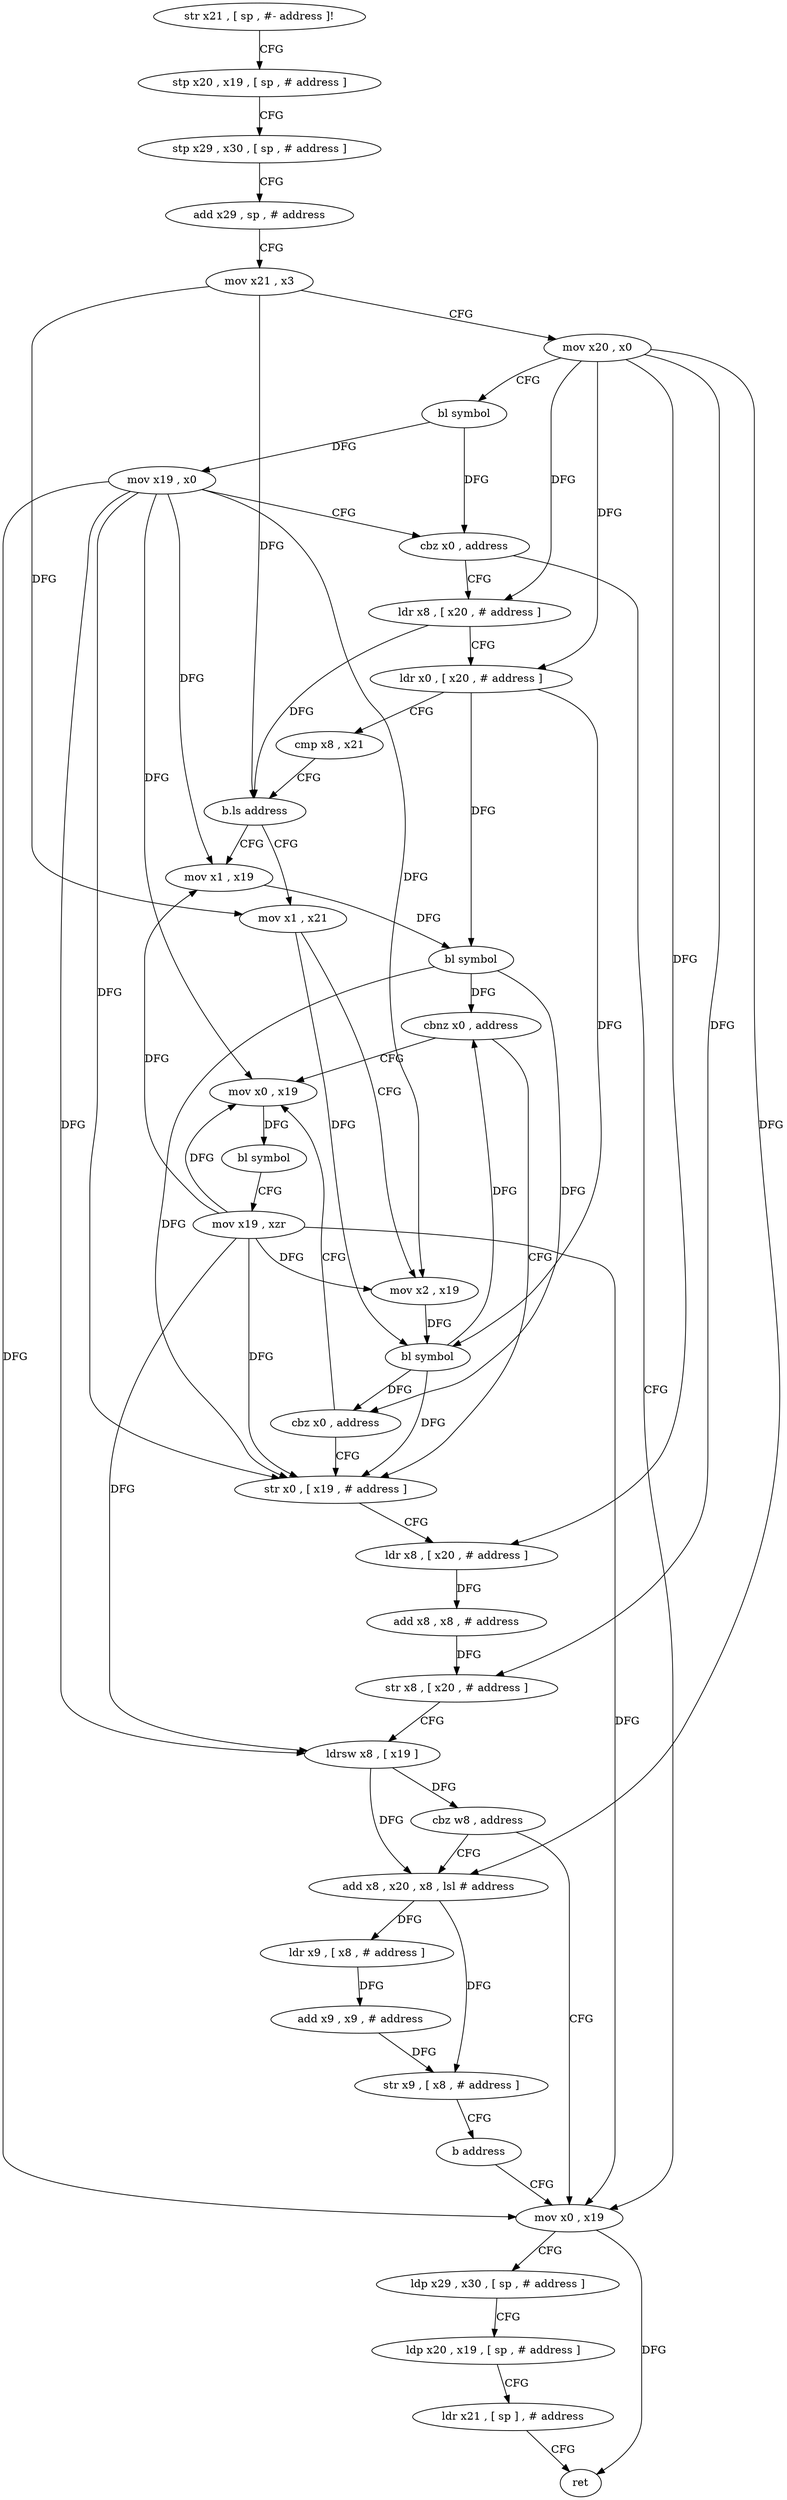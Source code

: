 digraph "func" {
"71416" [label = "str x21 , [ sp , #- address ]!" ]
"71420" [label = "stp x20 , x19 , [ sp , # address ]" ]
"71424" [label = "stp x29 , x30 , [ sp , # address ]" ]
"71428" [label = "add x29 , sp , # address" ]
"71432" [label = "mov x21 , x3" ]
"71436" [label = "mov x20 , x0" ]
"71440" [label = "bl symbol" ]
"71444" [label = "mov x19 , x0" ]
"71448" [label = "cbz x0 , address" ]
"71552" [label = "mov x0 , x19" ]
"71452" [label = "ldr x8 , [ x20 , # address ]" ]
"71556" [label = "ldp x29 , x30 , [ sp , # address ]" ]
"71560" [label = "ldp x20 , x19 , [ sp , # address ]" ]
"71564" [label = "ldr x21 , [ sp ] , # address" ]
"71568" [label = "ret" ]
"71456" [label = "ldr x0 , [ x20 , # address ]" ]
"71460" [label = "cmp x8 , x21" ]
"71464" [label = "b.ls address" ]
"71528" [label = "mov x1 , x19" ]
"71468" [label = "mov x1 , x21" ]
"71532" [label = "bl symbol" ]
"71536" [label = "cbnz x0 , address" ]
"71484" [label = "str x0 , [ x19 , # address ]" ]
"71540" [label = "mov x0 , x19" ]
"71472" [label = "mov x2 , x19" ]
"71476" [label = "bl symbol" ]
"71480" [label = "cbz x0 , address" ]
"71488" [label = "ldr x8 , [ x20 , # address ]" ]
"71492" [label = "add x8 , x8 , # address" ]
"71496" [label = "str x8 , [ x20 , # address ]" ]
"71500" [label = "ldrsw x8 , [ x19 ]" ]
"71504" [label = "cbz w8 , address" ]
"71508" [label = "add x8 , x20 , x8 , lsl # address" ]
"71544" [label = "bl symbol" ]
"71548" [label = "mov x19 , xzr" ]
"71512" [label = "ldr x9 , [ x8 , # address ]" ]
"71516" [label = "add x9 , x9 , # address" ]
"71520" [label = "str x9 , [ x8 , # address ]" ]
"71524" [label = "b address" ]
"71416" -> "71420" [ label = "CFG" ]
"71420" -> "71424" [ label = "CFG" ]
"71424" -> "71428" [ label = "CFG" ]
"71428" -> "71432" [ label = "CFG" ]
"71432" -> "71436" [ label = "CFG" ]
"71432" -> "71464" [ label = "DFG" ]
"71432" -> "71468" [ label = "DFG" ]
"71436" -> "71440" [ label = "CFG" ]
"71436" -> "71452" [ label = "DFG" ]
"71436" -> "71456" [ label = "DFG" ]
"71436" -> "71488" [ label = "DFG" ]
"71436" -> "71496" [ label = "DFG" ]
"71436" -> "71508" [ label = "DFG" ]
"71440" -> "71444" [ label = "DFG" ]
"71440" -> "71448" [ label = "DFG" ]
"71444" -> "71448" [ label = "CFG" ]
"71444" -> "71552" [ label = "DFG" ]
"71444" -> "71528" [ label = "DFG" ]
"71444" -> "71472" [ label = "DFG" ]
"71444" -> "71484" [ label = "DFG" ]
"71444" -> "71500" [ label = "DFG" ]
"71444" -> "71540" [ label = "DFG" ]
"71448" -> "71552" [ label = "CFG" ]
"71448" -> "71452" [ label = "CFG" ]
"71552" -> "71556" [ label = "CFG" ]
"71552" -> "71568" [ label = "DFG" ]
"71452" -> "71456" [ label = "CFG" ]
"71452" -> "71464" [ label = "DFG" ]
"71556" -> "71560" [ label = "CFG" ]
"71560" -> "71564" [ label = "CFG" ]
"71564" -> "71568" [ label = "CFG" ]
"71456" -> "71460" [ label = "CFG" ]
"71456" -> "71532" [ label = "DFG" ]
"71456" -> "71476" [ label = "DFG" ]
"71460" -> "71464" [ label = "CFG" ]
"71464" -> "71528" [ label = "CFG" ]
"71464" -> "71468" [ label = "CFG" ]
"71528" -> "71532" [ label = "DFG" ]
"71468" -> "71472" [ label = "CFG" ]
"71468" -> "71476" [ label = "DFG" ]
"71532" -> "71536" [ label = "DFG" ]
"71532" -> "71480" [ label = "DFG" ]
"71532" -> "71484" [ label = "DFG" ]
"71536" -> "71484" [ label = "CFG" ]
"71536" -> "71540" [ label = "CFG" ]
"71484" -> "71488" [ label = "CFG" ]
"71540" -> "71544" [ label = "DFG" ]
"71472" -> "71476" [ label = "DFG" ]
"71476" -> "71480" [ label = "DFG" ]
"71476" -> "71536" [ label = "DFG" ]
"71476" -> "71484" [ label = "DFG" ]
"71480" -> "71540" [ label = "CFG" ]
"71480" -> "71484" [ label = "CFG" ]
"71488" -> "71492" [ label = "DFG" ]
"71492" -> "71496" [ label = "DFG" ]
"71496" -> "71500" [ label = "CFG" ]
"71500" -> "71504" [ label = "DFG" ]
"71500" -> "71508" [ label = "DFG" ]
"71504" -> "71552" [ label = "CFG" ]
"71504" -> "71508" [ label = "CFG" ]
"71508" -> "71512" [ label = "DFG" ]
"71508" -> "71520" [ label = "DFG" ]
"71544" -> "71548" [ label = "CFG" ]
"71548" -> "71552" [ label = "DFG" ]
"71548" -> "71528" [ label = "DFG" ]
"71548" -> "71472" [ label = "DFG" ]
"71548" -> "71500" [ label = "DFG" ]
"71548" -> "71540" [ label = "DFG" ]
"71548" -> "71484" [ label = "DFG" ]
"71512" -> "71516" [ label = "DFG" ]
"71516" -> "71520" [ label = "DFG" ]
"71520" -> "71524" [ label = "CFG" ]
"71524" -> "71552" [ label = "CFG" ]
}
